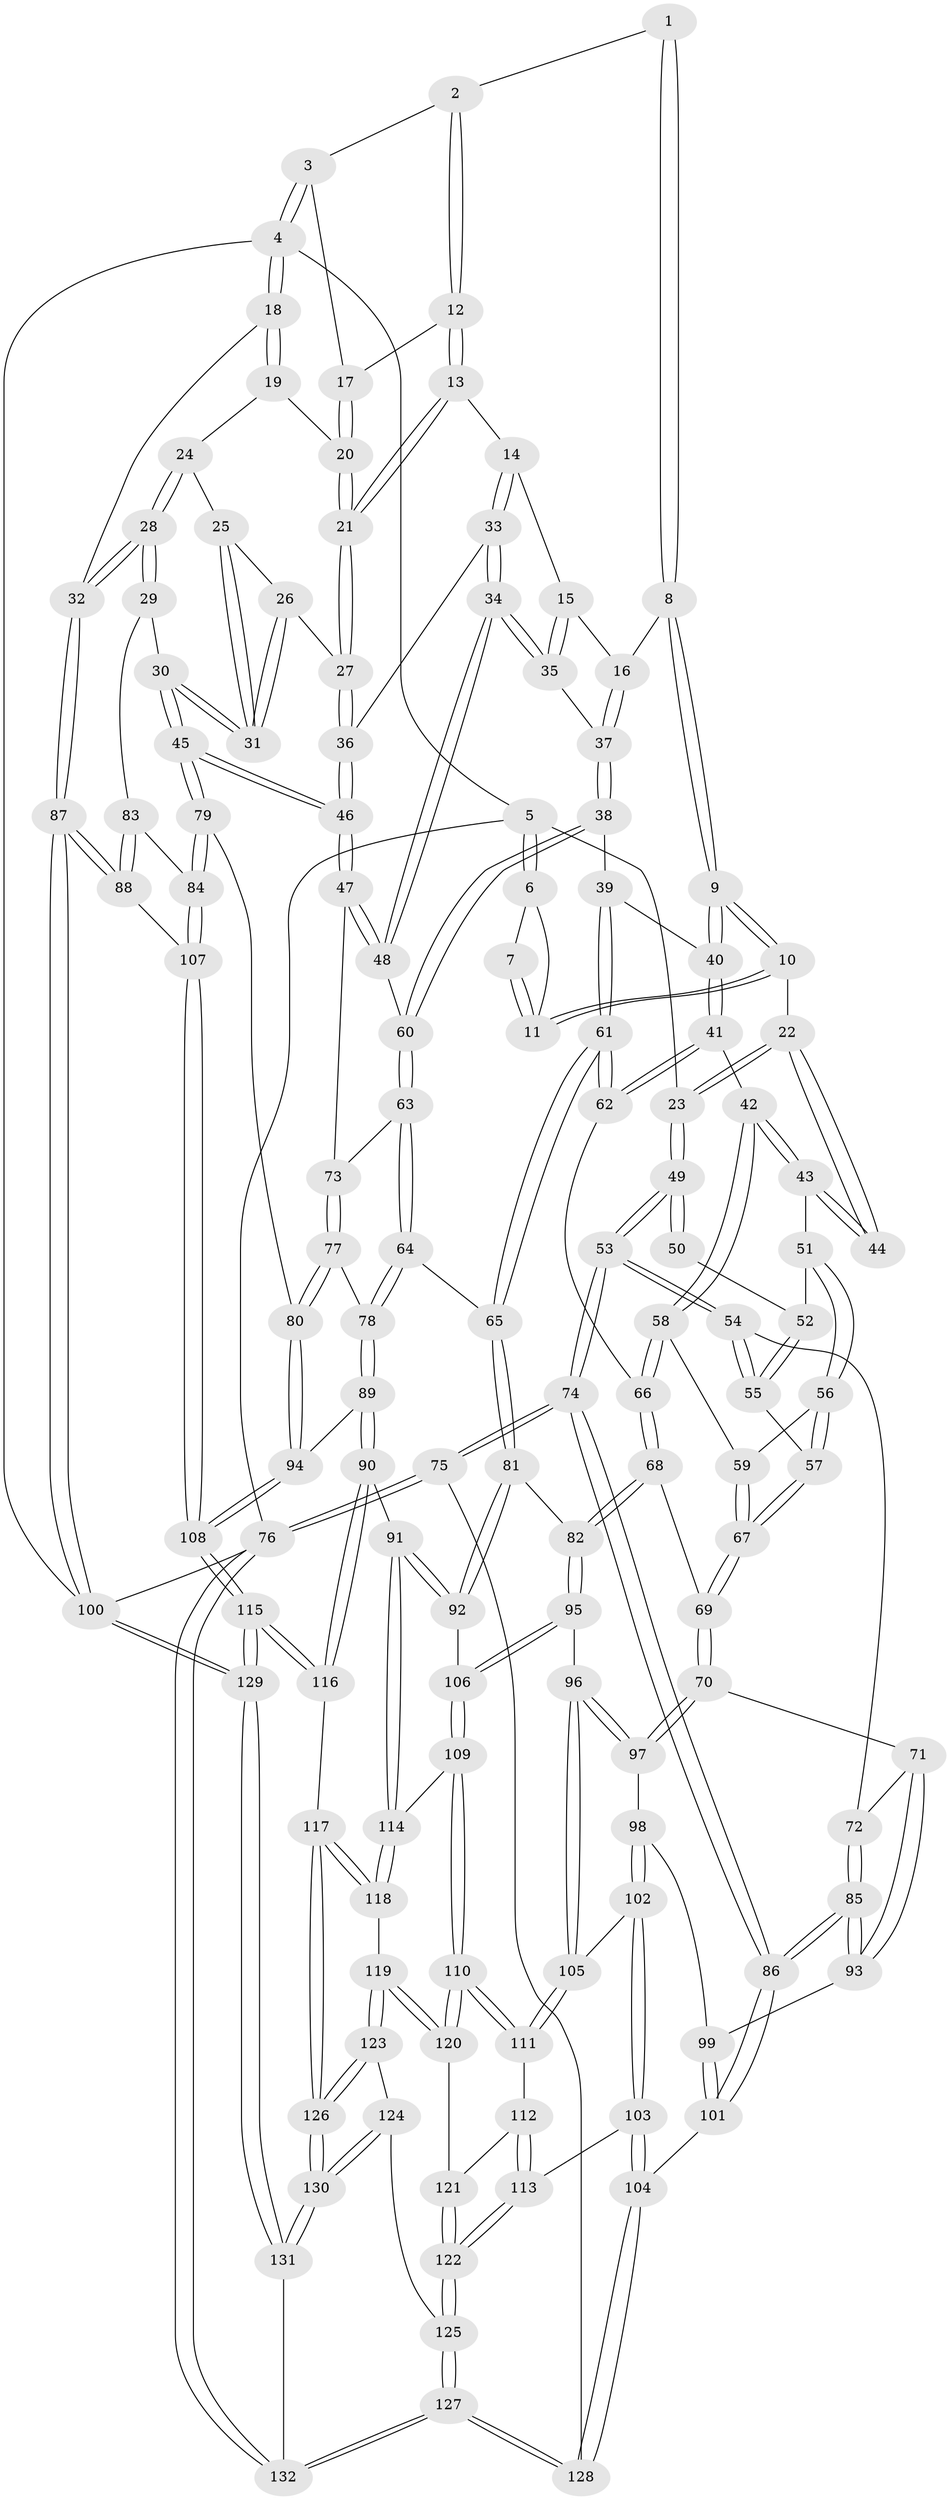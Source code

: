 // Generated by graph-tools (version 1.1) at 2025/27/03/15/25 16:27:56]
// undirected, 132 vertices, 327 edges
graph export_dot {
graph [start="1"]
  node [color=gray90,style=filled];
  1 [pos="+0.5629746531024843+0"];
  2 [pos="+0.5867940524823745+0"];
  3 [pos="+1+0"];
  4 [pos="+1+0"];
  5 [pos="+0+0"];
  6 [pos="+0.07490798312914296+0"];
  7 [pos="+0.31874152534825106+0"];
  8 [pos="+0.4699489457336974+0.1425728053641332"];
  9 [pos="+0.4255073819841413+0.162537552762285"];
  10 [pos="+0.37425432280796894+0.15358554205915784"];
  11 [pos="+0.36943113079530404+0.1349807377516503"];
  12 [pos="+0.7107187823247535+0.11642500921137999"];
  13 [pos="+0.6590159665554348+0.164874599407373"];
  14 [pos="+0.6504708938681164+0.17179274284543758"];
  15 [pos="+0.5447150535008463+0.16936533906538756"];
  16 [pos="+0.5247490881497053+0.16359283855407922"];
  17 [pos="+0.789359726991054+0.11857297923059082"];
  18 [pos="+1+0"];
  19 [pos="+0.8711738516987448+0.1808208136959198"];
  20 [pos="+0.820770406643591+0.15565372661603633"];
  21 [pos="+0.7828547817913403+0.26135390607990494"];
  22 [pos="+0.2988939381342374+0.16981473644208384"];
  23 [pos="+0+0"];
  24 [pos="+0.8850506420304177+0.20124388752937206"];
  25 [pos="+0.8498186086954507+0.2567438643244782"];
  26 [pos="+0.8257032237560937+0.2832902957153842"];
  27 [pos="+0.7812083983327969+0.2716478040366945"];
  28 [pos="+1+0.3670262237226518"];
  29 [pos="+0.9747678938363525+0.40224843142349476"];
  30 [pos="+0.9116343256274223+0.40621598150874083"];
  31 [pos="+0.9031287181451019+0.3932716289016976"];
  32 [pos="+1+0.3661012871010515"];
  33 [pos="+0.6637385929809151+0.22923661675758944"];
  34 [pos="+0.6611611686056189+0.375025140046675"];
  35 [pos="+0.5814090924654437+0.3459728869670926"];
  36 [pos="+0.7769784851395802+0.27594025635723857"];
  37 [pos="+0.529482613518402+0.34990182651485224"];
  38 [pos="+0.5075226581551929+0.3553148067739971"];
  39 [pos="+0.469402716121701+0.3452478888309737"];
  40 [pos="+0.43133850598191126+0.3124898258531172"];
  41 [pos="+0.36546857973719726+0.3591416936799001"];
  42 [pos="+0.35802982466251+0.35763155357926785"];
  43 [pos="+0.2791456550782854+0.32642034791304037"];
  44 [pos="+0.2678688687194492+0.253129943855752"];
  45 [pos="+0.7726433674529952+0.44577059431780797"];
  46 [pos="+0.7252915672809074+0.41138985273718953"];
  47 [pos="+0.6828357303941625+0.3988492944475457"];
  48 [pos="+0.6639306733611655+0.3787665155087884"];
  49 [pos="+0+0.15798294710599933"];
  50 [pos="+0.2063616775513261+0.2717170044623757"];
  51 [pos="+0.2706572019306268+0.3367681405515398"];
  52 [pos="+0.1797399786453519+0.31905426405520454"];
  53 [pos="+0+0.2843430199615462"];
  54 [pos="+0+0.3665530103590699"];
  55 [pos="+0.112938260282604+0.3785259669175709"];
  56 [pos="+0.25515367889066787+0.362240559562537"];
  57 [pos="+0.14343756469167207+0.3900237877830092"];
  58 [pos="+0.2813084538000653+0.4320522500446858"];
  59 [pos="+0.26889117346311825+0.4250283273999626"];
  60 [pos="+0.5181678490770196+0.4381726851083321"];
  61 [pos="+0.4315004591830505+0.4792261421258433"];
  62 [pos="+0.3736680737591804+0.44883237279545085"];
  63 [pos="+0.5130348393828351+0.4599369595764095"];
  64 [pos="+0.4839473443841555+0.5254983441015634"];
  65 [pos="+0.46689350617447695+0.5250540316211654"];
  66 [pos="+0.3199579656179209+0.46989413039490374"];
  67 [pos="+0.20600883873875886+0.4635553711302905"];
  68 [pos="+0.2849504855976259+0.552752046991398"];
  69 [pos="+0.20738065811150422+0.5533532577656334"];
  70 [pos="+0.20346047833615083+0.5560170386260318"];
  71 [pos="+0.18426016163897427+0.5574977320244151"];
  72 [pos="+0.08633833756894173+0.5037495369819125"];
  73 [pos="+0.6675661183155155+0.41542824089550867"];
  74 [pos="+0+0.7630288301568267"];
  75 [pos="+0+0.8152789847205473"];
  76 [pos="+0+1"];
  77 [pos="+0.5772490208749477+0.5318903771780445"];
  78 [pos="+0.5350025351346018+0.5505560511543415"];
  79 [pos="+0.7635577069218054+0.5799769808153725"];
  80 [pos="+0.735808863489337+0.6024166091412595"];
  81 [pos="+0.4282144571354929+0.5632311168342303"];
  82 [pos="+0.3535590475455322+0.6086710917472367"];
  83 [pos="+0.9316114378190086+0.5229264207626324"];
  84 [pos="+0.8520150637845747+0.6279056579735675"];
  85 [pos="+0.047320036774916134+0.6307924863422364"];
  86 [pos="+0+0.7499343133260961"];
  87 [pos="+1+0.802871189990022"];
  88 [pos="+0.9934772126886943+0.7652101280937765"];
  89 [pos="+0.566915890399219+0.6746183510776059"];
  90 [pos="+0.5302902459228659+0.7140831964425182"];
  91 [pos="+0.517163078449069+0.7171864153107121"];
  92 [pos="+0.4853552396704688+0.7029507318566516"];
  93 [pos="+0.1277443202873378+0.6133627278312905"];
  94 [pos="+0.6876711089469741+0.6806542850728659"];
  95 [pos="+0.35142314829970184+0.6416976370211375"];
  96 [pos="+0.2906985898183938+0.681880934703875"];
  97 [pos="+0.20914228571231794+0.6039893246929704"];
  98 [pos="+0.2025687079700253+0.6600279355412287"];
  99 [pos="+0.140439141531978+0.6564809867343246"];
  100 [pos="+1+1"];
  101 [pos="+0.11839452660010194+0.7857797651534049"];
  102 [pos="+0.2060957488345072+0.6790562806058565"];
  103 [pos="+0.1455037478999627+0.7901253414384153"];
  104 [pos="+0.13834063034142963+0.7932016114399878"];
  105 [pos="+0.2862793309173638+0.6868392219499374"];
  106 [pos="+0.38274358954711585+0.6876258801505635"];
  107 [pos="+0.9710097897636989+0.7633202942251535"];
  108 [pos="+0.7515460889105988+0.8588075592897869"];
  109 [pos="+0.3708462789716224+0.7590752640848576"];
  110 [pos="+0.3642863328449714+0.7750355100218149"];
  111 [pos="+0.27618544023552344+0.7363605913522712"];
  112 [pos="+0.2429185997153635+0.767879069490073"];
  113 [pos="+0.15397949504626476+0.7896403546317948"];
  114 [pos="+0.4897488178209276+0.7550344902885411"];
  115 [pos="+0.7463033259925008+0.8671585323027764"];
  116 [pos="+0.6120269199562013+0.8704313771074725"];
  117 [pos="+0.543567264576305+0.912110142396968"];
  118 [pos="+0.4537748505457826+0.8346555914470113"];
  119 [pos="+0.4229757574489389+0.8377019683038939"];
  120 [pos="+0.364533372336925+0.7794997027459354"];
  121 [pos="+0.3119866913601347+0.8231810440620757"];
  122 [pos="+0.3026533653423618+0.8653991774639432"];
  123 [pos="+0.38915766452712763+0.8852941067084805"];
  124 [pos="+0.3601768219006953+0.9078658288535792"];
  125 [pos="+0.31175380893711174+0.9232180034264249"];
  126 [pos="+0.516215483331318+0.977015501146294"];
  127 [pos="+0.2245729145816515+1"];
  128 [pos="+0.1880732195785183+0.9856949734810613"];
  129 [pos="+0.8135444669929719+1"];
  130 [pos="+0.5043374201837973+1"];
  131 [pos="+0.4914833584507411+1"];
  132 [pos="+0.23137415241090853+1"];
  1 -- 2;
  1 -- 8;
  1 -- 8;
  2 -- 3;
  2 -- 12;
  2 -- 12;
  3 -- 4;
  3 -- 4;
  3 -- 17;
  4 -- 5;
  4 -- 18;
  4 -- 18;
  4 -- 100;
  5 -- 6;
  5 -- 6;
  5 -- 23;
  5 -- 76;
  6 -- 7;
  6 -- 11;
  7 -- 11;
  7 -- 11;
  8 -- 9;
  8 -- 9;
  8 -- 16;
  9 -- 10;
  9 -- 10;
  9 -- 40;
  9 -- 40;
  10 -- 11;
  10 -- 11;
  10 -- 22;
  12 -- 13;
  12 -- 13;
  12 -- 17;
  13 -- 14;
  13 -- 21;
  13 -- 21;
  14 -- 15;
  14 -- 33;
  14 -- 33;
  15 -- 16;
  15 -- 35;
  15 -- 35;
  16 -- 37;
  16 -- 37;
  17 -- 20;
  17 -- 20;
  18 -- 19;
  18 -- 19;
  18 -- 32;
  19 -- 20;
  19 -- 24;
  20 -- 21;
  20 -- 21;
  21 -- 27;
  21 -- 27;
  22 -- 23;
  22 -- 23;
  22 -- 44;
  22 -- 44;
  23 -- 49;
  23 -- 49;
  24 -- 25;
  24 -- 28;
  24 -- 28;
  25 -- 26;
  25 -- 31;
  25 -- 31;
  26 -- 27;
  26 -- 31;
  26 -- 31;
  27 -- 36;
  27 -- 36;
  28 -- 29;
  28 -- 29;
  28 -- 32;
  28 -- 32;
  29 -- 30;
  29 -- 83;
  30 -- 31;
  30 -- 31;
  30 -- 45;
  30 -- 45;
  32 -- 87;
  32 -- 87;
  33 -- 34;
  33 -- 34;
  33 -- 36;
  34 -- 35;
  34 -- 35;
  34 -- 48;
  34 -- 48;
  35 -- 37;
  36 -- 46;
  36 -- 46;
  37 -- 38;
  37 -- 38;
  38 -- 39;
  38 -- 60;
  38 -- 60;
  39 -- 40;
  39 -- 61;
  39 -- 61;
  40 -- 41;
  40 -- 41;
  41 -- 42;
  41 -- 62;
  41 -- 62;
  42 -- 43;
  42 -- 43;
  42 -- 58;
  42 -- 58;
  43 -- 44;
  43 -- 44;
  43 -- 51;
  45 -- 46;
  45 -- 46;
  45 -- 79;
  45 -- 79;
  46 -- 47;
  46 -- 47;
  47 -- 48;
  47 -- 48;
  47 -- 73;
  48 -- 60;
  49 -- 50;
  49 -- 50;
  49 -- 53;
  49 -- 53;
  50 -- 52;
  51 -- 52;
  51 -- 56;
  51 -- 56;
  52 -- 55;
  52 -- 55;
  53 -- 54;
  53 -- 54;
  53 -- 74;
  53 -- 74;
  54 -- 55;
  54 -- 55;
  54 -- 72;
  55 -- 57;
  56 -- 57;
  56 -- 57;
  56 -- 59;
  57 -- 67;
  57 -- 67;
  58 -- 59;
  58 -- 66;
  58 -- 66;
  59 -- 67;
  59 -- 67;
  60 -- 63;
  60 -- 63;
  61 -- 62;
  61 -- 62;
  61 -- 65;
  61 -- 65;
  62 -- 66;
  63 -- 64;
  63 -- 64;
  63 -- 73;
  64 -- 65;
  64 -- 78;
  64 -- 78;
  65 -- 81;
  65 -- 81;
  66 -- 68;
  66 -- 68;
  67 -- 69;
  67 -- 69;
  68 -- 69;
  68 -- 82;
  68 -- 82;
  69 -- 70;
  69 -- 70;
  70 -- 71;
  70 -- 97;
  70 -- 97;
  71 -- 72;
  71 -- 93;
  71 -- 93;
  72 -- 85;
  72 -- 85;
  73 -- 77;
  73 -- 77;
  74 -- 75;
  74 -- 75;
  74 -- 86;
  74 -- 86;
  75 -- 76;
  75 -- 76;
  75 -- 128;
  76 -- 132;
  76 -- 132;
  76 -- 100;
  77 -- 78;
  77 -- 80;
  77 -- 80;
  78 -- 89;
  78 -- 89;
  79 -- 80;
  79 -- 84;
  79 -- 84;
  80 -- 94;
  80 -- 94;
  81 -- 82;
  81 -- 92;
  81 -- 92;
  82 -- 95;
  82 -- 95;
  83 -- 84;
  83 -- 88;
  83 -- 88;
  84 -- 107;
  84 -- 107;
  85 -- 86;
  85 -- 86;
  85 -- 93;
  85 -- 93;
  86 -- 101;
  86 -- 101;
  87 -- 88;
  87 -- 88;
  87 -- 100;
  87 -- 100;
  88 -- 107;
  89 -- 90;
  89 -- 90;
  89 -- 94;
  90 -- 91;
  90 -- 116;
  90 -- 116;
  91 -- 92;
  91 -- 92;
  91 -- 114;
  91 -- 114;
  92 -- 106;
  93 -- 99;
  94 -- 108;
  94 -- 108;
  95 -- 96;
  95 -- 106;
  95 -- 106;
  96 -- 97;
  96 -- 97;
  96 -- 105;
  96 -- 105;
  97 -- 98;
  98 -- 99;
  98 -- 102;
  98 -- 102;
  99 -- 101;
  99 -- 101;
  100 -- 129;
  100 -- 129;
  101 -- 104;
  102 -- 103;
  102 -- 103;
  102 -- 105;
  103 -- 104;
  103 -- 104;
  103 -- 113;
  104 -- 128;
  104 -- 128;
  105 -- 111;
  105 -- 111;
  106 -- 109;
  106 -- 109;
  107 -- 108;
  107 -- 108;
  108 -- 115;
  108 -- 115;
  109 -- 110;
  109 -- 110;
  109 -- 114;
  110 -- 111;
  110 -- 111;
  110 -- 120;
  110 -- 120;
  111 -- 112;
  112 -- 113;
  112 -- 113;
  112 -- 121;
  113 -- 122;
  113 -- 122;
  114 -- 118;
  114 -- 118;
  115 -- 116;
  115 -- 116;
  115 -- 129;
  115 -- 129;
  116 -- 117;
  117 -- 118;
  117 -- 118;
  117 -- 126;
  117 -- 126;
  118 -- 119;
  119 -- 120;
  119 -- 120;
  119 -- 123;
  119 -- 123;
  120 -- 121;
  121 -- 122;
  121 -- 122;
  122 -- 125;
  122 -- 125;
  123 -- 124;
  123 -- 126;
  123 -- 126;
  124 -- 125;
  124 -- 130;
  124 -- 130;
  125 -- 127;
  125 -- 127;
  126 -- 130;
  126 -- 130;
  127 -- 128;
  127 -- 128;
  127 -- 132;
  127 -- 132;
  129 -- 131;
  129 -- 131;
  130 -- 131;
  130 -- 131;
  131 -- 132;
}
